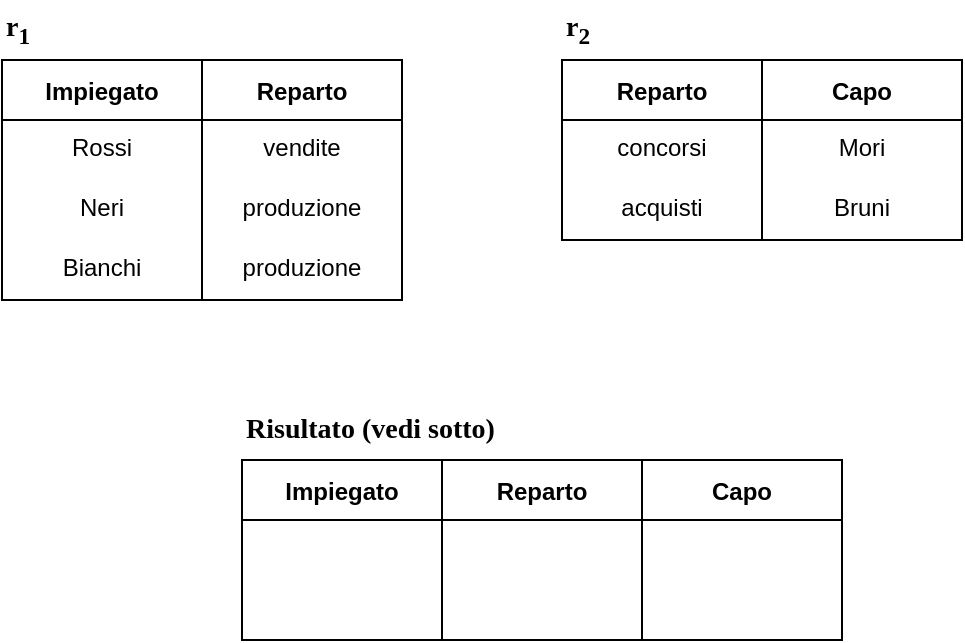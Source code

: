 <mxfile version="20.7.4" type="device"><diagram id="n2tzChIhWR2wru7YtLmf" name="Pagina-1"><mxGraphModel dx="675" dy="394" grid="1" gridSize="10" guides="1" tooltips="1" connect="1" arrows="1" fold="1" page="1" pageScale="1" pageWidth="1169" pageHeight="827" math="0" shadow="0"><root><mxCell id="0"/><mxCell id="1" parent="0"/><mxCell id="akScVreiKZ749C-UaWdK-1" value="Impiegato" style="swimlane;startSize=30;fontStyle=1" parent="1" vertex="1"><mxGeometry x="560" y="70" width="100" height="120" as="geometry"/></mxCell><mxCell id="akScVreiKZ749C-UaWdK-2" value="Rossi" style="text;strokeColor=none;fillColor=none;spacingLeft=4;spacingRight=4;overflow=hidden;rotatable=0;points=[[0,0.5],[1,0.5]];portConstraint=eastwest;fontSize=12;align=center;" parent="akScVreiKZ749C-UaWdK-1" vertex="1"><mxGeometry y="30" width="100" height="30" as="geometry"/></mxCell><mxCell id="akScVreiKZ749C-UaWdK-3" value="Neri" style="text;strokeColor=none;fillColor=none;spacingLeft=4;spacingRight=4;overflow=hidden;rotatable=0;points=[[0,0.5],[1,0.5]];portConstraint=eastwest;fontSize=12;align=center;" parent="akScVreiKZ749C-UaWdK-1" vertex="1"><mxGeometry y="60" width="100" height="30" as="geometry"/></mxCell><mxCell id="akScVreiKZ749C-UaWdK-4" value="Bianchi" style="text;strokeColor=none;fillColor=none;spacingLeft=4;spacingRight=4;overflow=hidden;rotatable=0;points=[[0,0.5],[1,0.5]];portConstraint=eastwest;fontSize=12;align=center;" parent="akScVreiKZ749C-UaWdK-1" vertex="1"><mxGeometry y="90" width="100" height="30" as="geometry"/></mxCell><mxCell id="akScVreiKZ749C-UaWdK-5" value="Reparto" style="swimlane;startSize=30;" parent="1" vertex="1"><mxGeometry x="660" y="70" width="100" height="120" as="geometry"/></mxCell><mxCell id="akScVreiKZ749C-UaWdK-6" value="vendite" style="text;strokeColor=none;fillColor=none;spacingLeft=4;spacingRight=4;overflow=hidden;rotatable=0;points=[[0,0.5],[1,0.5]];portConstraint=eastwest;fontSize=12;align=center;" parent="akScVreiKZ749C-UaWdK-5" vertex="1"><mxGeometry y="30" width="100" height="30" as="geometry"/></mxCell><mxCell id="akScVreiKZ749C-UaWdK-7" value="produzione" style="text;strokeColor=none;fillColor=none;spacingLeft=4;spacingRight=4;overflow=hidden;rotatable=0;points=[[0,0.5],[1,0.5]];portConstraint=eastwest;fontSize=12;align=center;" parent="akScVreiKZ749C-UaWdK-5" vertex="1"><mxGeometry y="60" width="100" height="30" as="geometry"/></mxCell><mxCell id="akScVreiKZ749C-UaWdK-8" value="produzione" style="text;strokeColor=none;fillColor=none;spacingLeft=4;spacingRight=4;overflow=hidden;rotatable=0;points=[[0,0.5],[1,0.5]];portConstraint=eastwest;fontSize=12;align=center;" parent="akScVreiKZ749C-UaWdK-5" vertex="1"><mxGeometry y="90" width="100" height="30" as="geometry"/></mxCell><mxCell id="akScVreiKZ749C-UaWdK-9" value="r&lt;sub&gt;1&lt;/sub&gt;" style="text;html=1;align=left;verticalAlign=middle;resizable=0;points=[];autosize=1;strokeColor=none;fillColor=none;fontStyle=1;fontFamily=Times New Roman;fontSize=14;" parent="1" vertex="1"><mxGeometry x="560" y="40" width="40" height="30" as="geometry"/></mxCell><mxCell id="akScVreiKZ749C-UaWdK-10" value="Reparto" style="swimlane;startSize=30;fontStyle=1" parent="1" vertex="1"><mxGeometry x="840" y="70" width="100" height="90" as="geometry"/></mxCell><mxCell id="akScVreiKZ749C-UaWdK-11" value="concorsi" style="text;strokeColor=none;fillColor=none;spacingLeft=4;spacingRight=4;overflow=hidden;rotatable=0;points=[[0,0.5],[1,0.5]];portConstraint=eastwest;fontSize=12;align=center;" parent="akScVreiKZ749C-UaWdK-10" vertex="1"><mxGeometry y="30" width="100" height="30" as="geometry"/></mxCell><mxCell id="akScVreiKZ749C-UaWdK-12" value="acquisti" style="text;strokeColor=none;fillColor=none;spacingLeft=4;spacingRight=4;overflow=hidden;rotatable=0;points=[[0,0.5],[1,0.5]];portConstraint=eastwest;fontSize=12;align=center;" parent="akScVreiKZ749C-UaWdK-10" vertex="1"><mxGeometry y="60" width="100" height="30" as="geometry"/></mxCell><mxCell id="akScVreiKZ749C-UaWdK-13" value="Capo" style="swimlane;startSize=30;fontStyle=1" parent="1" vertex="1"><mxGeometry x="940" y="70" width="100" height="90" as="geometry"/></mxCell><mxCell id="akScVreiKZ749C-UaWdK-14" value="Mori" style="text;strokeColor=none;fillColor=none;spacingLeft=4;spacingRight=4;overflow=hidden;rotatable=0;points=[[0,0.5],[1,0.5]];portConstraint=eastwest;fontSize=12;align=center;" parent="akScVreiKZ749C-UaWdK-13" vertex="1"><mxGeometry y="30" width="100" height="30" as="geometry"/></mxCell><mxCell id="akScVreiKZ749C-UaWdK-15" value="Bruni" style="text;strokeColor=none;fillColor=none;spacingLeft=4;spacingRight=4;overflow=hidden;rotatable=0;points=[[0,0.5],[1,0.5]];portConstraint=eastwest;fontSize=12;align=center;" parent="akScVreiKZ749C-UaWdK-13" vertex="1"><mxGeometry y="60" width="100" height="30" as="geometry"/></mxCell><mxCell id="akScVreiKZ749C-UaWdK-16" value="r&lt;sub&gt;2&lt;/sub&gt;" style="text;html=1;align=left;verticalAlign=middle;resizable=0;points=[];autosize=1;strokeColor=none;fillColor=none;fontStyle=1;fontFamily=Times New Roman;fontSize=14;" parent="1" vertex="1"><mxGeometry x="840" y="40" width="40" height="30" as="geometry"/></mxCell><mxCell id="akScVreiKZ749C-UaWdK-25" value="Risultato (vedi sotto)" style="text;html=1;align=left;verticalAlign=middle;resizable=0;points=[];autosize=1;strokeColor=none;fillColor=none;fontStyle=1;fontFamily=Times New Roman;fontSize=14;" parent="1" vertex="1"><mxGeometry x="680" y="240" width="150" height="30" as="geometry"/></mxCell><mxCell id="akScVreiKZ749C-UaWdK-68" value="Impiegato" style="swimlane;startSize=30;fontStyle=1" parent="1" vertex="1"><mxGeometry x="680" y="270" width="100" height="90" as="geometry"/></mxCell><mxCell id="akScVreiKZ749C-UaWdK-72" value="Reparto" style="swimlane;startSize=30;" parent="1" vertex="1"><mxGeometry x="780" y="270" width="100" height="90" as="geometry"/></mxCell><mxCell id="akScVreiKZ749C-UaWdK-76" value="Capo" style="swimlane;startSize=30;" parent="1" vertex="1"><mxGeometry x="880" y="270" width="100" height="90" as="geometry"/></mxCell></root></mxGraphModel></diagram></mxfile>